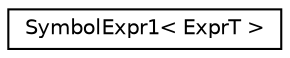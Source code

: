 digraph "Graphical Class Hierarchy"
{
 // LATEX_PDF_SIZE
  edge [fontname="Helvetica",fontsize="10",labelfontname="Helvetica",labelfontsize="10"];
  node [fontname="Helvetica",fontsize="10",shape=record];
  rankdir="LR";
  Node0 [label="SymbolExpr1\< ExprT \>",height=0.2,width=0.4,color="black", fillcolor="white", style="filled",URL="$classSymbolExpr1_3_01ExprT_01_4.html",tooltip=" "];
}
